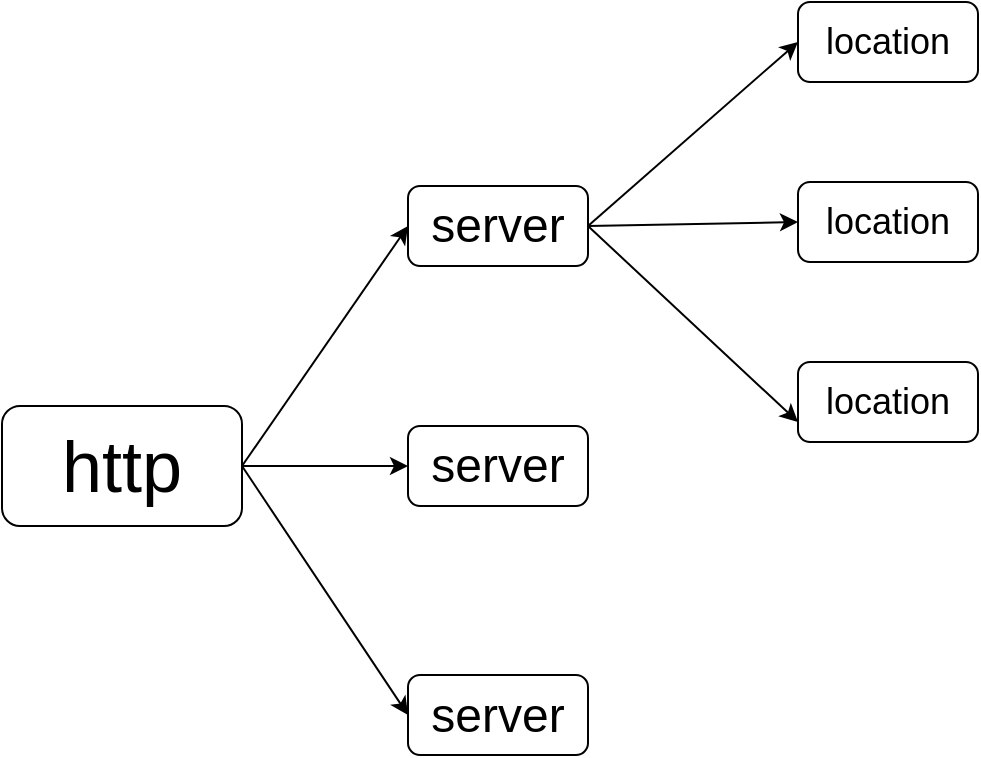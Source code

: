 <mxfile version="22.1.4" type="github">
  <diagram name="第 1 页" id="tdUDhnUaz1i1GSVTtSya">
    <mxGraphModel dx="1434" dy="821" grid="1" gridSize="10" guides="1" tooltips="1" connect="1" arrows="1" fold="1" page="1" pageScale="1" pageWidth="827" pageHeight="1169" math="0" shadow="0">
      <root>
        <mxCell id="0" />
        <mxCell id="1" parent="0" />
        <mxCell id="BUO1RprrmkZNgmZMQ5xZ-1" value="&lt;font style=&quot;font-size: 24px;&quot;&gt;server&lt;/font&gt;" style="rounded=1;whiteSpace=wrap;html=1;" vertex="1" parent="1">
          <mxGeometry x="563" y="290" width="90" height="40" as="geometry" />
        </mxCell>
        <mxCell id="BUO1RprrmkZNgmZMQ5xZ-13" style="rounded=0;orthogonalLoop=1;jettySize=auto;html=1;exitX=1;exitY=0.5;exitDx=0;exitDy=0;entryX=0;entryY=0.5;entryDx=0;entryDy=0;" edge="1" parent="1" source="BUO1RprrmkZNgmZMQ5xZ-2" target="BUO1RprrmkZNgmZMQ5xZ-1">
          <mxGeometry relative="1" as="geometry" />
        </mxCell>
        <mxCell id="BUO1RprrmkZNgmZMQ5xZ-2" value="&lt;font style=&quot;font-size: 36px;&quot;&gt;http&lt;/font&gt;" style="rounded=1;whiteSpace=wrap;html=1;" vertex="1" parent="1">
          <mxGeometry x="360" y="400" width="120" height="60" as="geometry" />
        </mxCell>
        <mxCell id="BUO1RprrmkZNgmZMQ5xZ-7" value="&lt;font style=&quot;font-size: 18px;&quot;&gt;location&lt;/font&gt;" style="rounded=1;whiteSpace=wrap;html=1;" vertex="1" parent="1">
          <mxGeometry x="758" y="198" width="90" height="40" as="geometry" />
        </mxCell>
        <mxCell id="BUO1RprrmkZNgmZMQ5xZ-8" value="&lt;font style=&quot;font-size: 18px;&quot;&gt;location&lt;/font&gt;" style="rounded=1;whiteSpace=wrap;html=1;" vertex="1" parent="1">
          <mxGeometry x="758" y="288" width="90" height="40" as="geometry" />
        </mxCell>
        <mxCell id="BUO1RprrmkZNgmZMQ5xZ-9" value="&lt;font style=&quot;font-size: 18px;&quot;&gt;location&lt;/font&gt;" style="rounded=1;whiteSpace=wrap;html=1;" vertex="1" parent="1">
          <mxGeometry x="758" y="378" width="90" height="40" as="geometry" />
        </mxCell>
        <mxCell id="BUO1RprrmkZNgmZMQ5xZ-10" value="&lt;font style=&quot;font-size: 24px;&quot;&gt;server&lt;/font&gt;" style="rounded=1;whiteSpace=wrap;html=1;" vertex="1" parent="1">
          <mxGeometry x="563" y="410" width="90" height="40" as="geometry" />
        </mxCell>
        <mxCell id="BUO1RprrmkZNgmZMQ5xZ-11" value="&lt;font style=&quot;font-size: 24px;&quot;&gt;server&lt;/font&gt;" style="rounded=1;whiteSpace=wrap;html=1;" vertex="1" parent="1">
          <mxGeometry x="563" y="534.5" width="90" height="40" as="geometry" />
        </mxCell>
        <mxCell id="BUO1RprrmkZNgmZMQ5xZ-14" style="rounded=0;orthogonalLoop=1;jettySize=auto;html=1;exitX=1;exitY=0.5;exitDx=0;exitDy=0;entryX=0;entryY=0.5;entryDx=0;entryDy=0;" edge="1" parent="1" source="BUO1RprrmkZNgmZMQ5xZ-2" target="BUO1RprrmkZNgmZMQ5xZ-10">
          <mxGeometry relative="1" as="geometry">
            <mxPoint x="490" y="440" as="sourcePoint" />
            <mxPoint x="573" y="320" as="targetPoint" />
          </mxGeometry>
        </mxCell>
        <mxCell id="BUO1RprrmkZNgmZMQ5xZ-15" style="rounded=0;orthogonalLoop=1;jettySize=auto;html=1;exitX=1;exitY=0.5;exitDx=0;exitDy=0;entryX=0;entryY=0.5;entryDx=0;entryDy=0;" edge="1" parent="1" source="BUO1RprrmkZNgmZMQ5xZ-2" target="BUO1RprrmkZNgmZMQ5xZ-11">
          <mxGeometry relative="1" as="geometry">
            <mxPoint x="490" y="440" as="sourcePoint" />
            <mxPoint x="573" y="440" as="targetPoint" />
          </mxGeometry>
        </mxCell>
        <mxCell id="BUO1RprrmkZNgmZMQ5xZ-16" style="rounded=0;orthogonalLoop=1;jettySize=auto;html=1;exitX=1;exitY=0.5;exitDx=0;exitDy=0;entryX=0;entryY=0.75;entryDx=0;entryDy=0;" edge="1" parent="1" target="BUO1RprrmkZNgmZMQ5xZ-9">
          <mxGeometry relative="1" as="geometry">
            <mxPoint x="653" y="310" as="sourcePoint" />
            <mxPoint x="736" y="435" as="targetPoint" />
          </mxGeometry>
        </mxCell>
        <mxCell id="BUO1RprrmkZNgmZMQ5xZ-17" style="rounded=0;orthogonalLoop=1;jettySize=auto;html=1;exitX=1;exitY=0.5;exitDx=0;exitDy=0;entryX=0;entryY=0.5;entryDx=0;entryDy=0;" edge="1" parent="1" target="BUO1RprrmkZNgmZMQ5xZ-8">
          <mxGeometry relative="1" as="geometry">
            <mxPoint x="653" y="310" as="sourcePoint" />
            <mxPoint x="736" y="310" as="targetPoint" />
          </mxGeometry>
        </mxCell>
        <mxCell id="BUO1RprrmkZNgmZMQ5xZ-18" style="rounded=0;orthogonalLoop=1;jettySize=auto;html=1;exitX=1;exitY=0.5;exitDx=0;exitDy=0;entryX=0;entryY=0.5;entryDx=0;entryDy=0;" edge="1" parent="1" target="BUO1RprrmkZNgmZMQ5xZ-7">
          <mxGeometry relative="1" as="geometry">
            <mxPoint x="653" y="310" as="sourcePoint" />
            <mxPoint x="736" y="190" as="targetPoint" />
          </mxGeometry>
        </mxCell>
      </root>
    </mxGraphModel>
  </diagram>
</mxfile>
